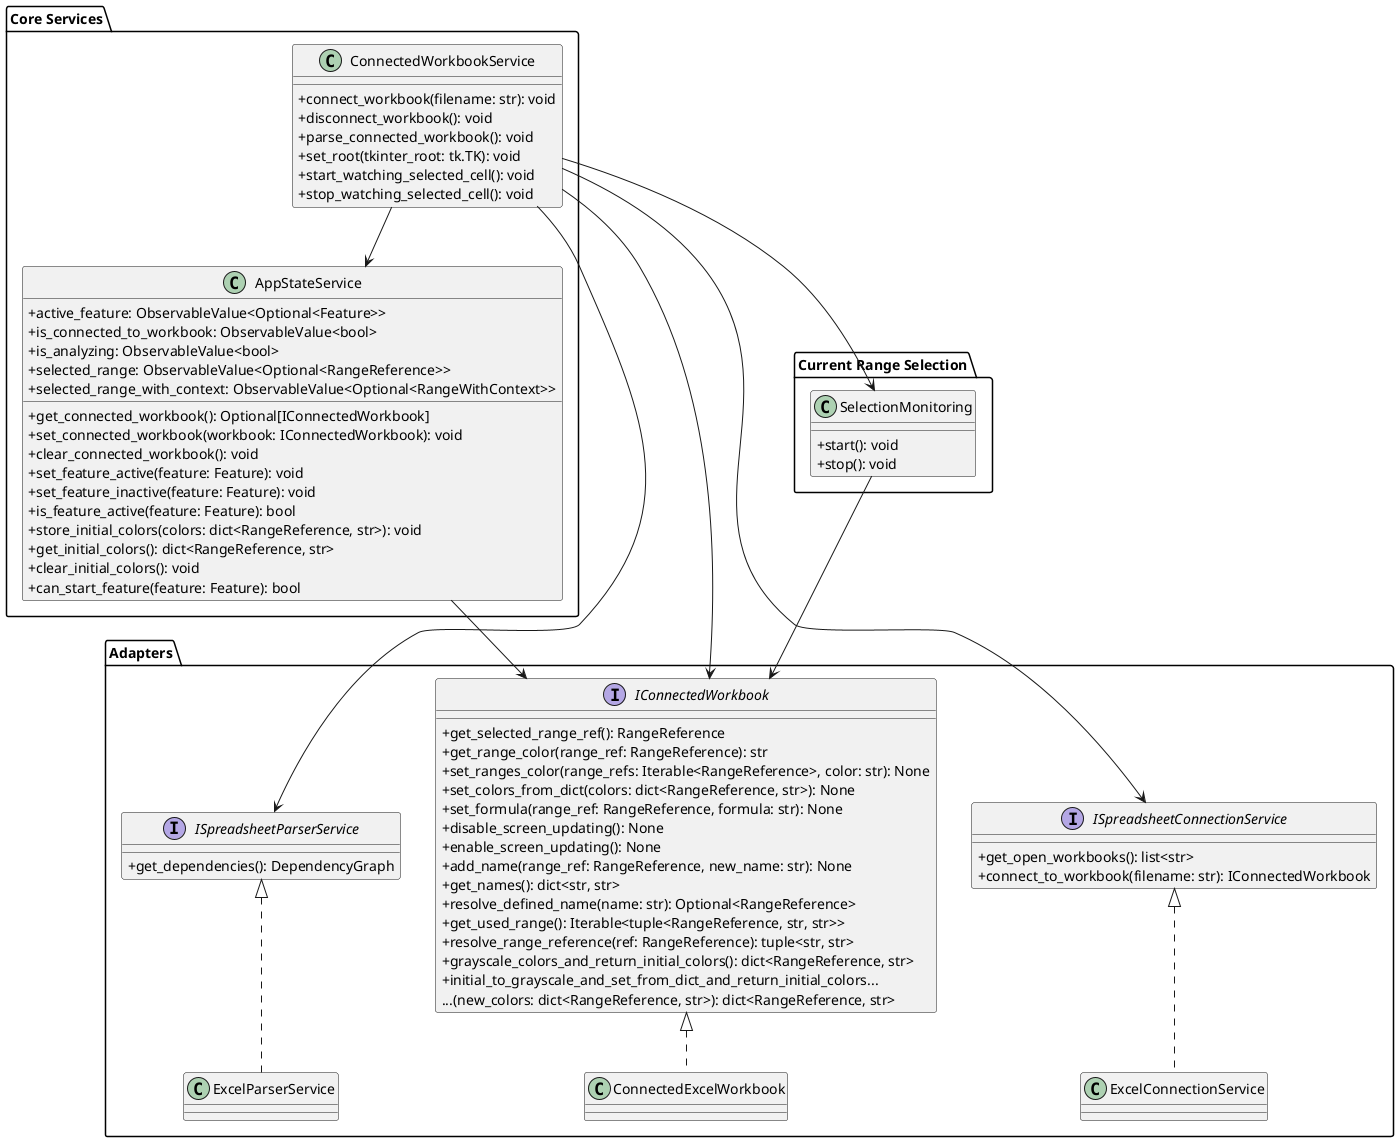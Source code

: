 @startuml
skinparam classAttributeIconSize 0
top to bottom direction

' === ADAPTERS PACKAGE ===
package "Adapters" {
interface IConnectedWorkbook {
    + get_selected_range_ref(): RangeReference
    + get_range_color(range_ref: RangeReference): str
    + set_ranges_color(range_refs: Iterable<RangeReference>, color: str): None
    + set_colors_from_dict(colors: dict<RangeReference, str>): None
    + set_formula(range_ref: RangeReference, formula: str): None
    + disable_screen_updating(): None
    + enable_screen_updating(): None
    + add_name(range_ref: RangeReference, new_name: str): None
    + get_names(): dict<str, str>
    + resolve_defined_name(name: str): Optional<RangeReference>
    + get_used_range(): Iterable<tuple<RangeReference, str, str>>
    + resolve_range_reference(ref: RangeReference): tuple<str, str>
    + grayscale_colors_and_return_initial_colors(): dict<RangeReference, str>
    + initial_to_grayscale_and_set_from_dict_and_return_initial_colors...\n...(new_colors: dict<RangeReference, str>): dict<RangeReference, str>
    }

    interface ISpreadsheetParserService {
        + get_dependencies(): DependencyGraph
    }

    interface ISpreadsheetConnectionService {
        + get_open_workbooks(): list<str>
        + connect_to_workbook(filename: str): IConnectedWorkbook
    }

    class ConnectedExcelWorkbook
    class ExcelParserService
    class ExcelConnectionService

    ConnectedExcelWorkbook .up.|> IConnectedWorkbook
    ExcelParserService .up.|> ISpreadsheetParserService
    ExcelConnectionService .up.|> ISpreadsheetConnectionService
}

' === SERVICES PACKAGE ===
package "Core Services" {
    class ConnectedWorkbookService {
        + connect_workbook(filename: str): void
        + disconnect_workbook(): void
        + parse_connected_workbook(): void
        + set_root(tkinter_root: tk.TK): void
        + start_watching_selected_cell(): void
        + stop_watching_selected_cell(): void
    }

    class AppStateService {
        +active_feature: ObservableValue<Optional<Feature>>
        +is_connected_to_workbook: ObservableValue<bool>
        +is_analyzing: ObservableValue<bool>
        +selected_range: ObservableValue<Optional<RangeReference>>
        +selected_range_with_context: ObservableValue<Optional<RangeWithContext>>

        + get_connected_workbook(): Optional[IConnectedWorkbook]
        + set_connected_workbook(workbook: IConnectedWorkbook): void
        + clear_connected_workbook(): void
        + set_feature_active(feature: Feature): void
        + set_feature_inactive(feature: Feature): void
        + is_feature_active(feature: Feature): bool
        + store_initial_colors(colors: dict<RangeReference, str>): void
        + get_initial_colors(): dict<RangeReference, str>
        + clear_initial_colors(): void
        + can_start_feature(feature: Feature): bool
    }

    ConnectedWorkbookService --> AppStateService

}

package "Current Range Selection"{
    class SelectionMonitoring {
        + start(): void
        + stop(): void
    }
}

SelectionMonitoring --> IConnectedWorkbook
AppStateService --> IConnectedWorkbook
ConnectedWorkbookService --> IConnectedWorkbook
ConnectedWorkbookService --> ISpreadsheetParserService
ConnectedWorkbookService --> ISpreadsheetConnectionService
ConnectedWorkbookService --> SelectionMonitoring

@enduml